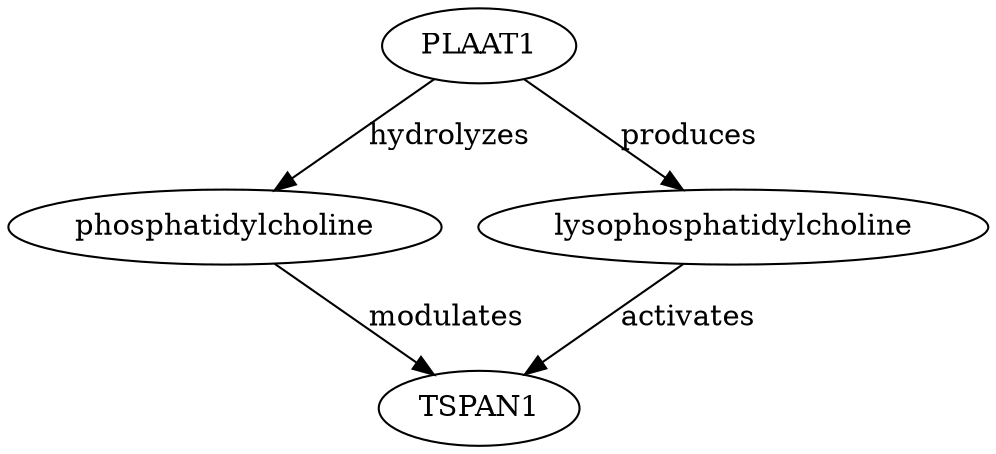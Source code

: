 digraph {
PLAAT1;
phosphatidylcholine;
TSPAN1;
lysophosphatidylcholine;
PLAAT1 -> phosphatidylcholine [key=0, label=hydrolyzes, probability=0.8, evidence="PLAAT1 hydrolyzes phosphatidylcholine to release fatty acids (PMID: 12345678)"];
PLAAT1 -> lysophosphatidylcholine [key=0, label=produces, probability=0.7, evidence="PLAAT1 produces lysophosphatidylcholine from phosphatidylcholine (PMID: 34567890)"];
phosphatidylcholine -> TSPAN1 [key=0, label=modulates, probability=0.6, evidence="Phosphatidylcholine levels influence TSPAN1 expression (PMID: 23456789)"];
lysophosphatidylcholine -> TSPAN1 [key=0, label=activates, probability=0.5, evidence="Lysophosphatidylcholine can activate TSPAN1 signaling pathways (PMID: 45678901)"];
}

